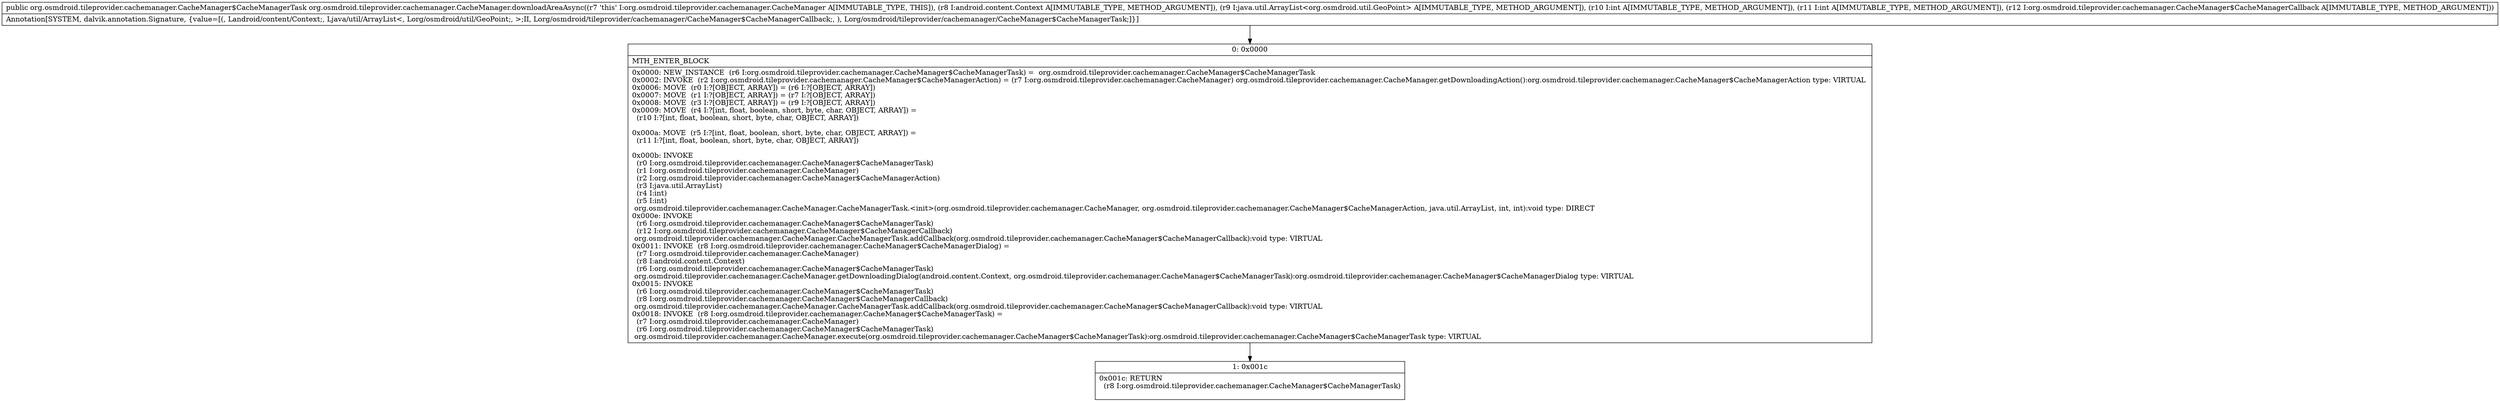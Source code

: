 digraph "CFG fororg.osmdroid.tileprovider.cachemanager.CacheManager.downloadAreaAsync(Landroid\/content\/Context;Ljava\/util\/ArrayList;IILorg\/osmdroid\/tileprovider\/cachemanager\/CacheManager$CacheManagerCallback;)Lorg\/osmdroid\/tileprovider\/cachemanager\/CacheManager$CacheManagerTask;" {
Node_0 [shape=record,label="{0\:\ 0x0000|MTH_ENTER_BLOCK\l|0x0000: NEW_INSTANCE  (r6 I:org.osmdroid.tileprovider.cachemanager.CacheManager$CacheManagerTask) =  org.osmdroid.tileprovider.cachemanager.CacheManager$CacheManagerTask \l0x0002: INVOKE  (r2 I:org.osmdroid.tileprovider.cachemanager.CacheManager$CacheManagerAction) = (r7 I:org.osmdroid.tileprovider.cachemanager.CacheManager) org.osmdroid.tileprovider.cachemanager.CacheManager.getDownloadingAction():org.osmdroid.tileprovider.cachemanager.CacheManager$CacheManagerAction type: VIRTUAL \l0x0006: MOVE  (r0 I:?[OBJECT, ARRAY]) = (r6 I:?[OBJECT, ARRAY]) \l0x0007: MOVE  (r1 I:?[OBJECT, ARRAY]) = (r7 I:?[OBJECT, ARRAY]) \l0x0008: MOVE  (r3 I:?[OBJECT, ARRAY]) = (r9 I:?[OBJECT, ARRAY]) \l0x0009: MOVE  (r4 I:?[int, float, boolean, short, byte, char, OBJECT, ARRAY]) = \l  (r10 I:?[int, float, boolean, short, byte, char, OBJECT, ARRAY])\l \l0x000a: MOVE  (r5 I:?[int, float, boolean, short, byte, char, OBJECT, ARRAY]) = \l  (r11 I:?[int, float, boolean, short, byte, char, OBJECT, ARRAY])\l \l0x000b: INVOKE  \l  (r0 I:org.osmdroid.tileprovider.cachemanager.CacheManager$CacheManagerTask)\l  (r1 I:org.osmdroid.tileprovider.cachemanager.CacheManager)\l  (r2 I:org.osmdroid.tileprovider.cachemanager.CacheManager$CacheManagerAction)\l  (r3 I:java.util.ArrayList)\l  (r4 I:int)\l  (r5 I:int)\l org.osmdroid.tileprovider.cachemanager.CacheManager.CacheManagerTask.\<init\>(org.osmdroid.tileprovider.cachemanager.CacheManager, org.osmdroid.tileprovider.cachemanager.CacheManager$CacheManagerAction, java.util.ArrayList, int, int):void type: DIRECT \l0x000e: INVOKE  \l  (r6 I:org.osmdroid.tileprovider.cachemanager.CacheManager$CacheManagerTask)\l  (r12 I:org.osmdroid.tileprovider.cachemanager.CacheManager$CacheManagerCallback)\l org.osmdroid.tileprovider.cachemanager.CacheManager.CacheManagerTask.addCallback(org.osmdroid.tileprovider.cachemanager.CacheManager$CacheManagerCallback):void type: VIRTUAL \l0x0011: INVOKE  (r8 I:org.osmdroid.tileprovider.cachemanager.CacheManager$CacheManagerDialog) = \l  (r7 I:org.osmdroid.tileprovider.cachemanager.CacheManager)\l  (r8 I:android.content.Context)\l  (r6 I:org.osmdroid.tileprovider.cachemanager.CacheManager$CacheManagerTask)\l org.osmdroid.tileprovider.cachemanager.CacheManager.getDownloadingDialog(android.content.Context, org.osmdroid.tileprovider.cachemanager.CacheManager$CacheManagerTask):org.osmdroid.tileprovider.cachemanager.CacheManager$CacheManagerDialog type: VIRTUAL \l0x0015: INVOKE  \l  (r6 I:org.osmdroid.tileprovider.cachemanager.CacheManager$CacheManagerTask)\l  (r8 I:org.osmdroid.tileprovider.cachemanager.CacheManager$CacheManagerCallback)\l org.osmdroid.tileprovider.cachemanager.CacheManager.CacheManagerTask.addCallback(org.osmdroid.tileprovider.cachemanager.CacheManager$CacheManagerCallback):void type: VIRTUAL \l0x0018: INVOKE  (r8 I:org.osmdroid.tileprovider.cachemanager.CacheManager$CacheManagerTask) = \l  (r7 I:org.osmdroid.tileprovider.cachemanager.CacheManager)\l  (r6 I:org.osmdroid.tileprovider.cachemanager.CacheManager$CacheManagerTask)\l org.osmdroid.tileprovider.cachemanager.CacheManager.execute(org.osmdroid.tileprovider.cachemanager.CacheManager$CacheManagerTask):org.osmdroid.tileprovider.cachemanager.CacheManager$CacheManagerTask type: VIRTUAL \l}"];
Node_1 [shape=record,label="{1\:\ 0x001c|0x001c: RETURN  \l  (r8 I:org.osmdroid.tileprovider.cachemanager.CacheManager$CacheManagerTask)\l \l}"];
MethodNode[shape=record,label="{public org.osmdroid.tileprovider.cachemanager.CacheManager$CacheManagerTask org.osmdroid.tileprovider.cachemanager.CacheManager.downloadAreaAsync((r7 'this' I:org.osmdroid.tileprovider.cachemanager.CacheManager A[IMMUTABLE_TYPE, THIS]), (r8 I:android.content.Context A[IMMUTABLE_TYPE, METHOD_ARGUMENT]), (r9 I:java.util.ArrayList\<org.osmdroid.util.GeoPoint\> A[IMMUTABLE_TYPE, METHOD_ARGUMENT]), (r10 I:int A[IMMUTABLE_TYPE, METHOD_ARGUMENT]), (r11 I:int A[IMMUTABLE_TYPE, METHOD_ARGUMENT]), (r12 I:org.osmdroid.tileprovider.cachemanager.CacheManager$CacheManagerCallback A[IMMUTABLE_TYPE, METHOD_ARGUMENT]))  | Annotation[SYSTEM, dalvik.annotation.Signature, \{value=[(, Landroid\/content\/Context;, Ljava\/util\/ArrayList\<, Lorg\/osmdroid\/util\/GeoPoint;, \>;II, Lorg\/osmdroid\/tileprovider\/cachemanager\/CacheManager$CacheManagerCallback;, ), Lorg\/osmdroid\/tileprovider\/cachemanager\/CacheManager$CacheManagerTask;]\}]\l}"];
MethodNode -> Node_0;
Node_0 -> Node_1;
}


